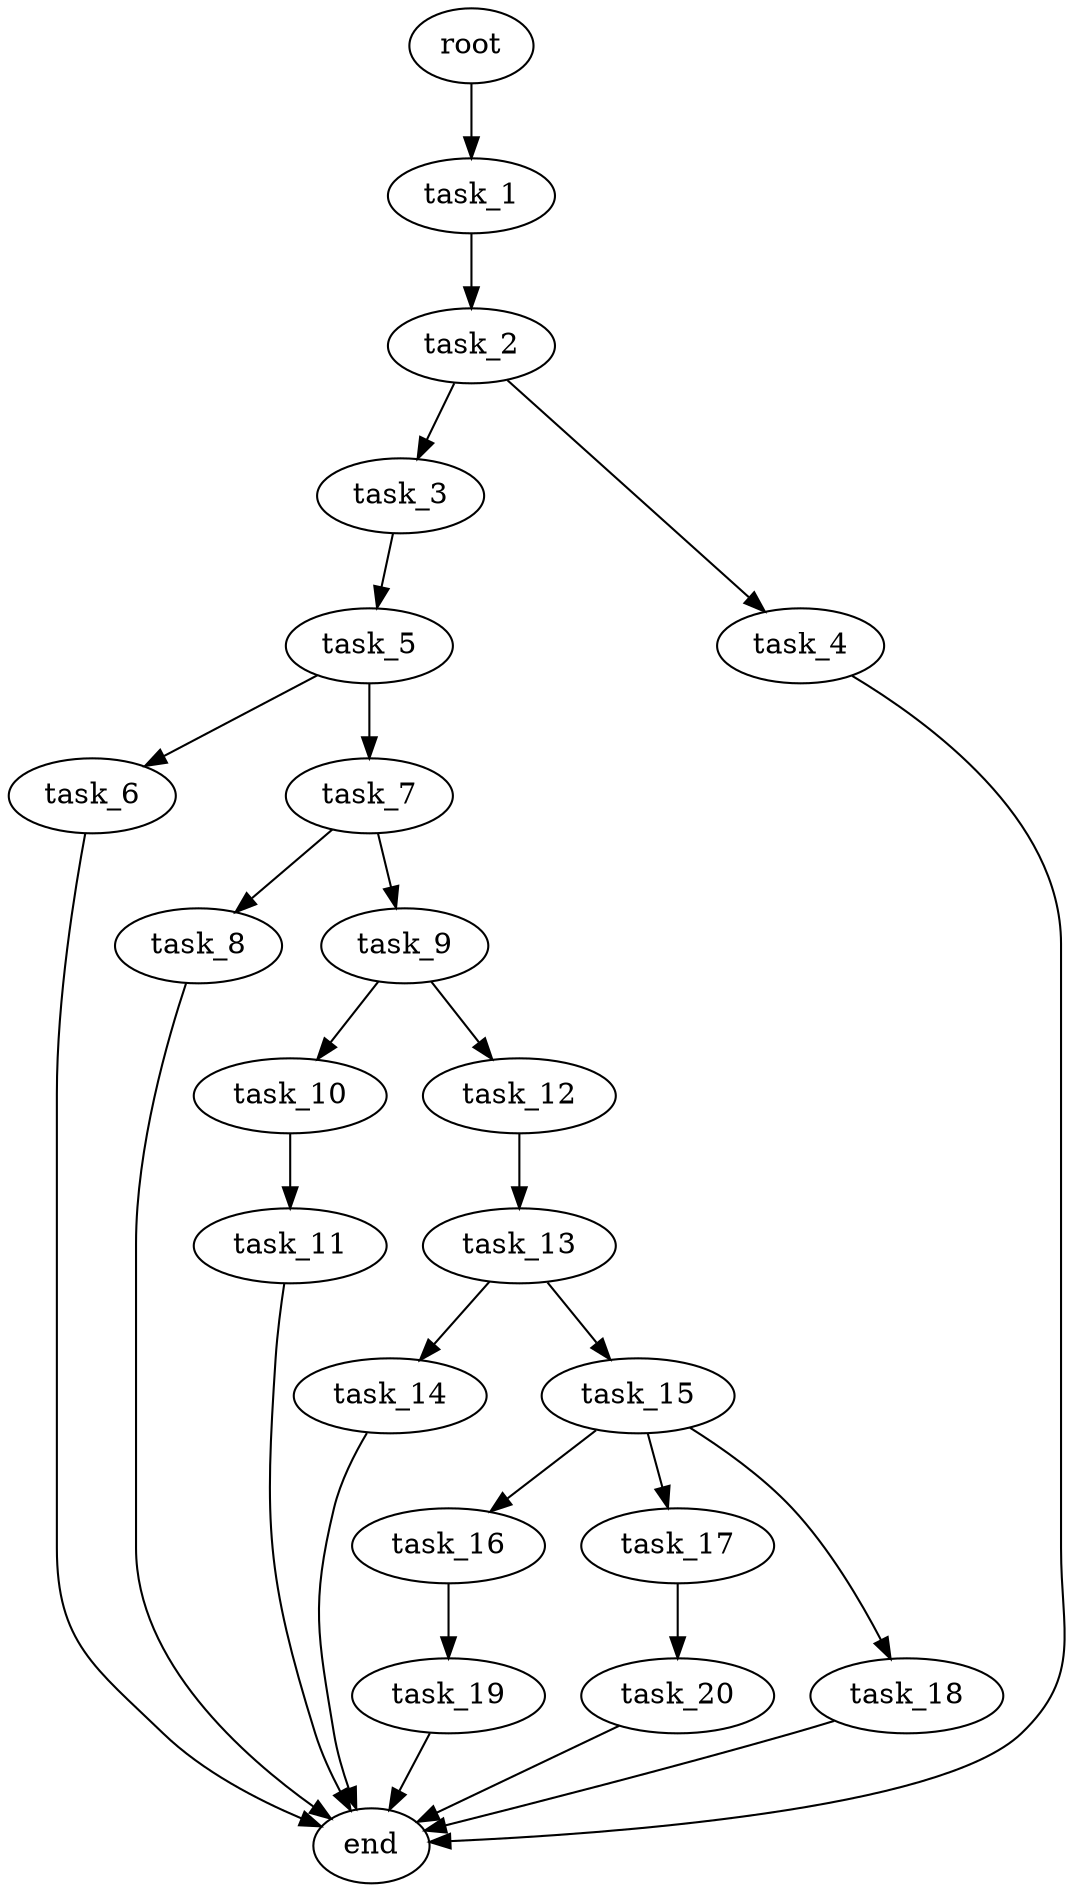 digraph G {
  root [size="0.000000e+00"];
  task_1 [size="6.474152e+10"];
  task_2 [size="6.777275e+10"];
  task_3 [size="2.691567e+10"];
  task_4 [size="4.095662e+10"];
  task_5 [size="2.015035e+09"];
  task_6 [size="7.803256e+10"];
  task_7 [size="7.675960e+10"];
  task_8 [size="8.997096e+08"];
  task_9 [size="9.115243e+10"];
  task_10 [size="6.474068e+10"];
  task_11 [size="6.011818e+10"];
  task_12 [size="8.562881e+08"];
  task_13 [size="2.524652e+10"];
  task_14 [size="8.051051e+10"];
  task_15 [size="3.055292e+10"];
  task_16 [size="9.670277e+10"];
  task_17 [size="6.427760e+10"];
  task_18 [size="4.238644e+10"];
  task_19 [size="3.765378e+10"];
  task_20 [size="3.487743e+10"];
  end [size="0.000000e+00"];

  root -> task_1 [size="1.000000e-12"];
  task_1 -> task_2 [size="6.777275e+08"];
  task_2 -> task_3 [size="2.691567e+08"];
  task_2 -> task_4 [size="4.095662e+08"];
  task_3 -> task_5 [size="2.015035e+07"];
  task_4 -> end [size="1.000000e-12"];
  task_5 -> task_6 [size="7.803256e+08"];
  task_5 -> task_7 [size="7.675960e+08"];
  task_6 -> end [size="1.000000e-12"];
  task_7 -> task_8 [size="8.997096e+06"];
  task_7 -> task_9 [size="9.115243e+08"];
  task_8 -> end [size="1.000000e-12"];
  task_9 -> task_10 [size="6.474068e+08"];
  task_9 -> task_12 [size="8.562881e+06"];
  task_10 -> task_11 [size="6.011818e+08"];
  task_11 -> end [size="1.000000e-12"];
  task_12 -> task_13 [size="2.524652e+08"];
  task_13 -> task_14 [size="8.051051e+08"];
  task_13 -> task_15 [size="3.055292e+08"];
  task_14 -> end [size="1.000000e-12"];
  task_15 -> task_16 [size="9.670277e+08"];
  task_15 -> task_17 [size="6.427760e+08"];
  task_15 -> task_18 [size="4.238644e+08"];
  task_16 -> task_19 [size="3.765378e+08"];
  task_17 -> task_20 [size="3.487743e+08"];
  task_18 -> end [size="1.000000e-12"];
  task_19 -> end [size="1.000000e-12"];
  task_20 -> end [size="1.000000e-12"];
}
